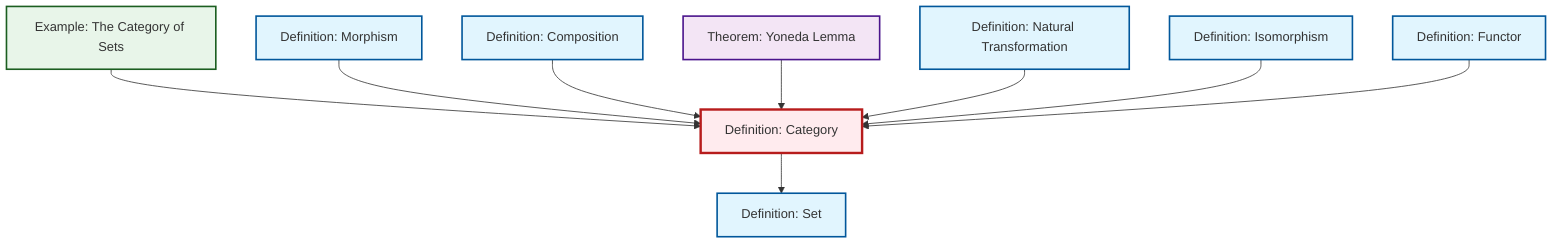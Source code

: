 graph TD
    classDef definition fill:#e1f5fe,stroke:#01579b,stroke-width:2px
    classDef theorem fill:#f3e5f5,stroke:#4a148c,stroke-width:2px
    classDef axiom fill:#fff3e0,stroke:#e65100,stroke-width:2px
    classDef example fill:#e8f5e9,stroke:#1b5e20,stroke-width:2px
    classDef current fill:#ffebee,stroke:#b71c1c,stroke-width:3px
    def-composition["Definition: Composition"]:::definition
    def-morphism["Definition: Morphism"]:::definition
    def-isomorphism["Definition: Isomorphism"]:::definition
    def-category["Definition: Category"]:::definition
    def-functor["Definition: Functor"]:::definition
    ex-set-category["Example: The Category of Sets"]:::example
    def-natural-transformation["Definition: Natural Transformation"]:::definition
    thm-yoneda["Theorem: Yoneda Lemma"]:::theorem
    def-set["Definition: Set"]:::definition
    ex-set-category --> def-category
    def-morphism --> def-category
    def-composition --> def-category
    thm-yoneda --> def-category
    def-natural-transformation --> def-category
    def-isomorphism --> def-category
    def-category --> def-set
    def-functor --> def-category
    class def-category current